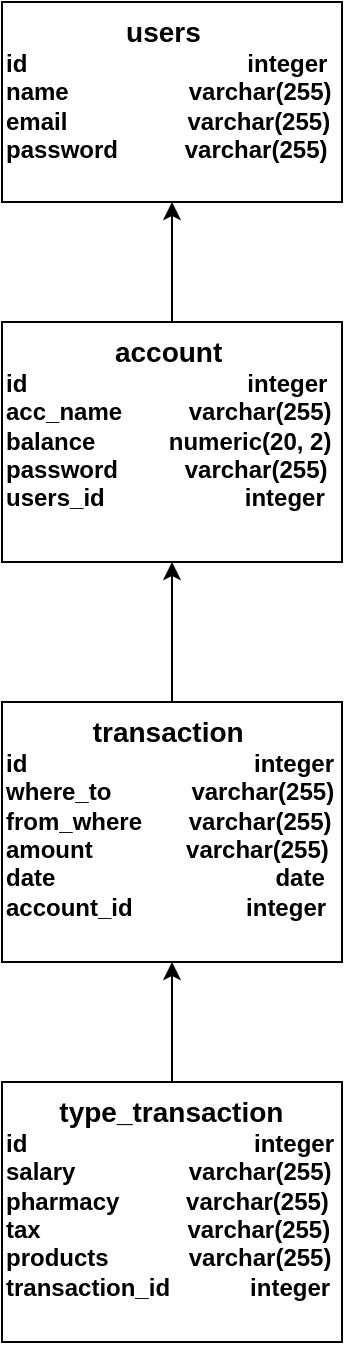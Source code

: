 <mxfile version="10.6.5" type="github"><diagram id="LnacNyWTvyfRDmgNIcEk" name="Page-1"><mxGraphModel dx="840" dy="484" grid="1" gridSize="10" guides="1" tooltips="1" connect="1" arrows="1" fold="1" page="1" pageScale="1" pageWidth="827" pageHeight="1169" math="0" shadow="0"><root><mxCell id="0"/><mxCell id="1" parent="0"/><mxCell id="j7QwsDHBEkOV3YnxY3o7-10" value="&lt;b&gt;&lt;font&gt;&amp;nbsp; &amp;nbsp; &amp;nbsp; &amp;nbsp; &amp;nbsp; &amp;nbsp; &amp;nbsp; &amp;nbsp; &amp;nbsp; &lt;font style=&quot;font-size: 14px&quot;&gt;users&lt;/font&gt;&lt;br&gt;id&amp;nbsp; &amp;nbsp; &amp;nbsp; &amp;nbsp; &amp;nbsp; &amp;nbsp; &amp;nbsp; &amp;nbsp; &amp;nbsp; &amp;nbsp; &amp;nbsp; &amp;nbsp; &amp;nbsp; &amp;nbsp; &amp;nbsp; &amp;nbsp; &amp;nbsp;integer&lt;br&gt;name&amp;nbsp; &amp;nbsp; &amp;nbsp; &amp;nbsp; &amp;nbsp; &amp;nbsp; &amp;nbsp; &amp;nbsp; &amp;nbsp; varchar(255)&lt;br&gt;&lt;/font&gt;&lt;/b&gt;&lt;b&gt;&lt;font&gt;email&amp;nbsp; &amp;nbsp; &amp;nbsp; &amp;nbsp; &amp;nbsp; &amp;nbsp; &amp;nbsp; &amp;nbsp; &amp;nbsp; varchar(255)&lt;br&gt;password&amp;nbsp; &amp;nbsp; &amp;nbsp; &amp;nbsp; &amp;nbsp;&amp;nbsp;&lt;/font&gt;&lt;/b&gt;&lt;b&gt;varchar(255)&lt;/b&gt;&lt;b&gt;&lt;font&gt;&lt;br&gt;&lt;/font&gt;&lt;/b&gt;&lt;b&gt;&lt;font&gt;&lt;br&gt;&lt;br&gt;&lt;/font&gt;&lt;/b&gt;" style="rounded=0;whiteSpace=wrap;html=1;horizontal=1;verticalAlign=top;align=left;" parent="1" vertex="1"><mxGeometry x="240" y="20" width="170" height="100" as="geometry"/></mxCell><mxCell id="j7QwsDHBEkOV3YnxY3o7-16" value="&lt;b&gt;&lt;font style=&quot;font-size: 14px&quot;&gt;&amp;nbsp; &amp;nbsp; &amp;nbsp; &amp;nbsp; &amp;nbsp; &amp;nbsp; &amp;nbsp; account&lt;/font&gt;&lt;br&gt;id&amp;nbsp; &amp;nbsp; &amp;nbsp; &amp;nbsp; &amp;nbsp; &amp;nbsp; &amp;nbsp; &amp;nbsp; &amp;nbsp; &amp;nbsp; &amp;nbsp; &amp;nbsp; &amp;nbsp; &amp;nbsp; &amp;nbsp; &amp;nbsp; &amp;nbsp;integer&lt;br&gt;acc_name&amp;nbsp; &amp;nbsp; &amp;nbsp; &amp;nbsp; &amp;nbsp; varchar(255)&lt;br&gt;&lt;/b&gt;&lt;b&gt;balance&amp;nbsp; &amp;nbsp; &amp;nbsp; &amp;nbsp; &amp;nbsp; &amp;nbsp;numeric(20, 2)&lt;br&gt;password&amp;nbsp; &amp;nbsp; &amp;nbsp; &amp;nbsp; &amp;nbsp;&amp;nbsp;&lt;/b&gt;&lt;b&gt;varchar(255)&lt;br&gt;&lt;/b&gt;&lt;b&gt;users_id&amp;nbsp; &amp;nbsp; &amp;nbsp; &amp;nbsp; &amp;nbsp; &amp;nbsp; &amp;nbsp; &amp;nbsp; &amp;nbsp; &amp;nbsp; &amp;nbsp;integer&lt;br&gt;&lt;/b&gt;&lt;b&gt;&lt;br&gt;&lt;/b&gt;" style="rounded=0;whiteSpace=wrap;html=1;align=left;verticalAlign=top;" parent="1" vertex="1"><mxGeometry x="240" y="180" width="170" height="120" as="geometry"/></mxCell><mxCell id="j7QwsDHBEkOV3YnxY3o7-18" value="&lt;b&gt;&lt;font&gt;&amp;nbsp; &amp;nbsp; &amp;nbsp; &amp;nbsp; &lt;font style=&quot;font-size: 14px&quot;&gt;type_transaction&lt;/font&gt;&lt;/font&gt;&lt;br&gt;id&amp;nbsp; &amp;nbsp; &amp;nbsp; &amp;nbsp; &amp;nbsp; &amp;nbsp; &amp;nbsp; &amp;nbsp; &amp;nbsp; &amp;nbsp; &amp;nbsp; &amp;nbsp; &amp;nbsp; &amp;nbsp; &amp;nbsp; &amp;nbsp; &amp;nbsp; integer&lt;br&gt;salary&amp;nbsp; &amp;nbsp; &amp;nbsp; &amp;nbsp; &amp;nbsp; &amp;nbsp; &amp;nbsp; &amp;nbsp; &amp;nbsp;varchar(255)&lt;br&gt;&lt;/b&gt;&lt;b&gt;pharmacy&amp;nbsp; &amp;nbsp; &amp;nbsp; &amp;nbsp; &amp;nbsp; &lt;/b&gt;&lt;b&gt;varchar(255)&lt;/b&gt;&lt;b&gt;&lt;br&gt;tax&amp;nbsp; &amp;nbsp; &amp;nbsp; &amp;nbsp; &amp;nbsp; &amp;nbsp; &amp;nbsp; &amp;nbsp; &amp;nbsp; &amp;nbsp; &amp;nbsp;&amp;nbsp;&lt;/b&gt;&lt;b&gt;varchar(255)&lt;br&gt;&lt;/b&gt;&lt;b&gt;products&amp;nbsp; &amp;nbsp; &amp;nbsp; &amp;nbsp; &amp;nbsp; &amp;nbsp;&amp;nbsp;&lt;/b&gt;&lt;b&gt;varchar(255)&lt;br&gt;transaction_id&amp;nbsp; &amp;nbsp; &amp;nbsp; &amp;nbsp; &amp;nbsp; &amp;nbsp; integer&amp;nbsp;&lt;br&gt;&lt;/b&gt;" style="rounded=0;whiteSpace=wrap;html=1;align=left;verticalAlign=top;" parent="1" vertex="1"><mxGeometry x="240" y="560" width="170" height="130" as="geometry"/></mxCell><mxCell id="j7QwsDHBEkOV3YnxY3o7-20" value="&lt;b&gt;&lt;font&gt;&amp;nbsp; &amp;nbsp; &amp;nbsp; &amp;nbsp; &amp;nbsp; &amp;nbsp; &amp;nbsp;&lt;font style=&quot;font-size: 14px&quot;&gt;transaction&lt;/font&gt;&lt;/font&gt;&lt;br&gt;id&amp;nbsp; &amp;nbsp; &amp;nbsp; &amp;nbsp; &amp;nbsp; &amp;nbsp; &amp;nbsp; &amp;nbsp; &amp;nbsp; &amp;nbsp; &amp;nbsp; &amp;nbsp; &amp;nbsp; &amp;nbsp; &amp;nbsp; &amp;nbsp; &amp;nbsp; integer&lt;br&gt;where_to&amp;nbsp; &amp;nbsp; &amp;nbsp; &amp;nbsp; &amp;nbsp; &amp;nbsp; varchar(255)&lt;br&gt;&lt;/b&gt;&lt;b&gt;from_where&amp;nbsp; &amp;nbsp; &amp;nbsp; &amp;nbsp;&lt;/b&gt;&lt;b&gt;varchar(255)&lt;/b&gt;&lt;b&gt;&lt;br&gt;amount&amp;nbsp; &amp;nbsp; &amp;nbsp; &amp;nbsp; &amp;nbsp; &amp;nbsp; &amp;nbsp;&amp;nbsp;&lt;/b&gt;&lt;b&gt;varchar(255)&lt;br&gt;&lt;/b&gt;&lt;b&gt;date&amp;nbsp; &amp;nbsp; &amp;nbsp; &amp;nbsp; &amp;nbsp; &amp;nbsp; &amp;nbsp; &amp;nbsp; &amp;nbsp; &amp;nbsp; &amp;nbsp; &amp;nbsp; &amp;nbsp; &amp;nbsp; &amp;nbsp; &amp;nbsp; &amp;nbsp;&lt;/b&gt;&lt;b&gt;date&lt;br&gt;account_id&amp;nbsp; &amp;nbsp; &amp;nbsp; &amp;nbsp; &amp;nbsp; &amp;nbsp; &amp;nbsp; &amp;nbsp; &amp;nbsp;integer&amp;nbsp;&lt;/b&gt;" style="rounded=0;whiteSpace=wrap;html=1;align=left;verticalAlign=top;" parent="1" vertex="1"><mxGeometry x="240" y="370" width="170" height="130" as="geometry"/></mxCell><mxCell id="j7QwsDHBEkOV3YnxY3o7-23" value="" style="endArrow=classic;html=1;exitX=0.5;exitY=0;exitDx=0;exitDy=0;" parent="1" source="j7QwsDHBEkOV3YnxY3o7-16" target="j7QwsDHBEkOV3YnxY3o7-10" edge="1"><mxGeometry width="50" height="50" relative="1" as="geometry"><mxPoint x="240" y="760" as="sourcePoint"/><mxPoint x="170" y="330" as="targetPoint"/></mxGeometry></mxCell><mxCell id="j7QwsDHBEkOV3YnxY3o7-24" value="" style="endArrow=classic;html=1;exitX=0.5;exitY=0;exitDx=0;exitDy=0;entryX=0.5;entryY=1;entryDx=0;entryDy=0;" parent="1" source="j7QwsDHBEkOV3YnxY3o7-20" target="j7QwsDHBEkOV3YnxY3o7-16" edge="1"><mxGeometry width="50" height="50" relative="1" as="geometry"><mxPoint x="335" y="190" as="sourcePoint"/><mxPoint x="335" y="130" as="targetPoint"/></mxGeometry></mxCell><mxCell id="j7QwsDHBEkOV3YnxY3o7-25" value="" style="endArrow=classic;html=1;entryX=0.5;entryY=1;entryDx=0;entryDy=0;exitX=0.5;exitY=0;exitDx=0;exitDy=0;" parent="1" source="j7QwsDHBEkOV3YnxY3o7-18" target="j7QwsDHBEkOV3YnxY3o7-20" edge="1"><mxGeometry width="50" height="50" relative="1" as="geometry"><mxPoint x="530" y="530" as="sourcePoint"/><mxPoint x="345" y="140" as="targetPoint"/></mxGeometry></mxCell></root></mxGraphModel></diagram></mxfile>